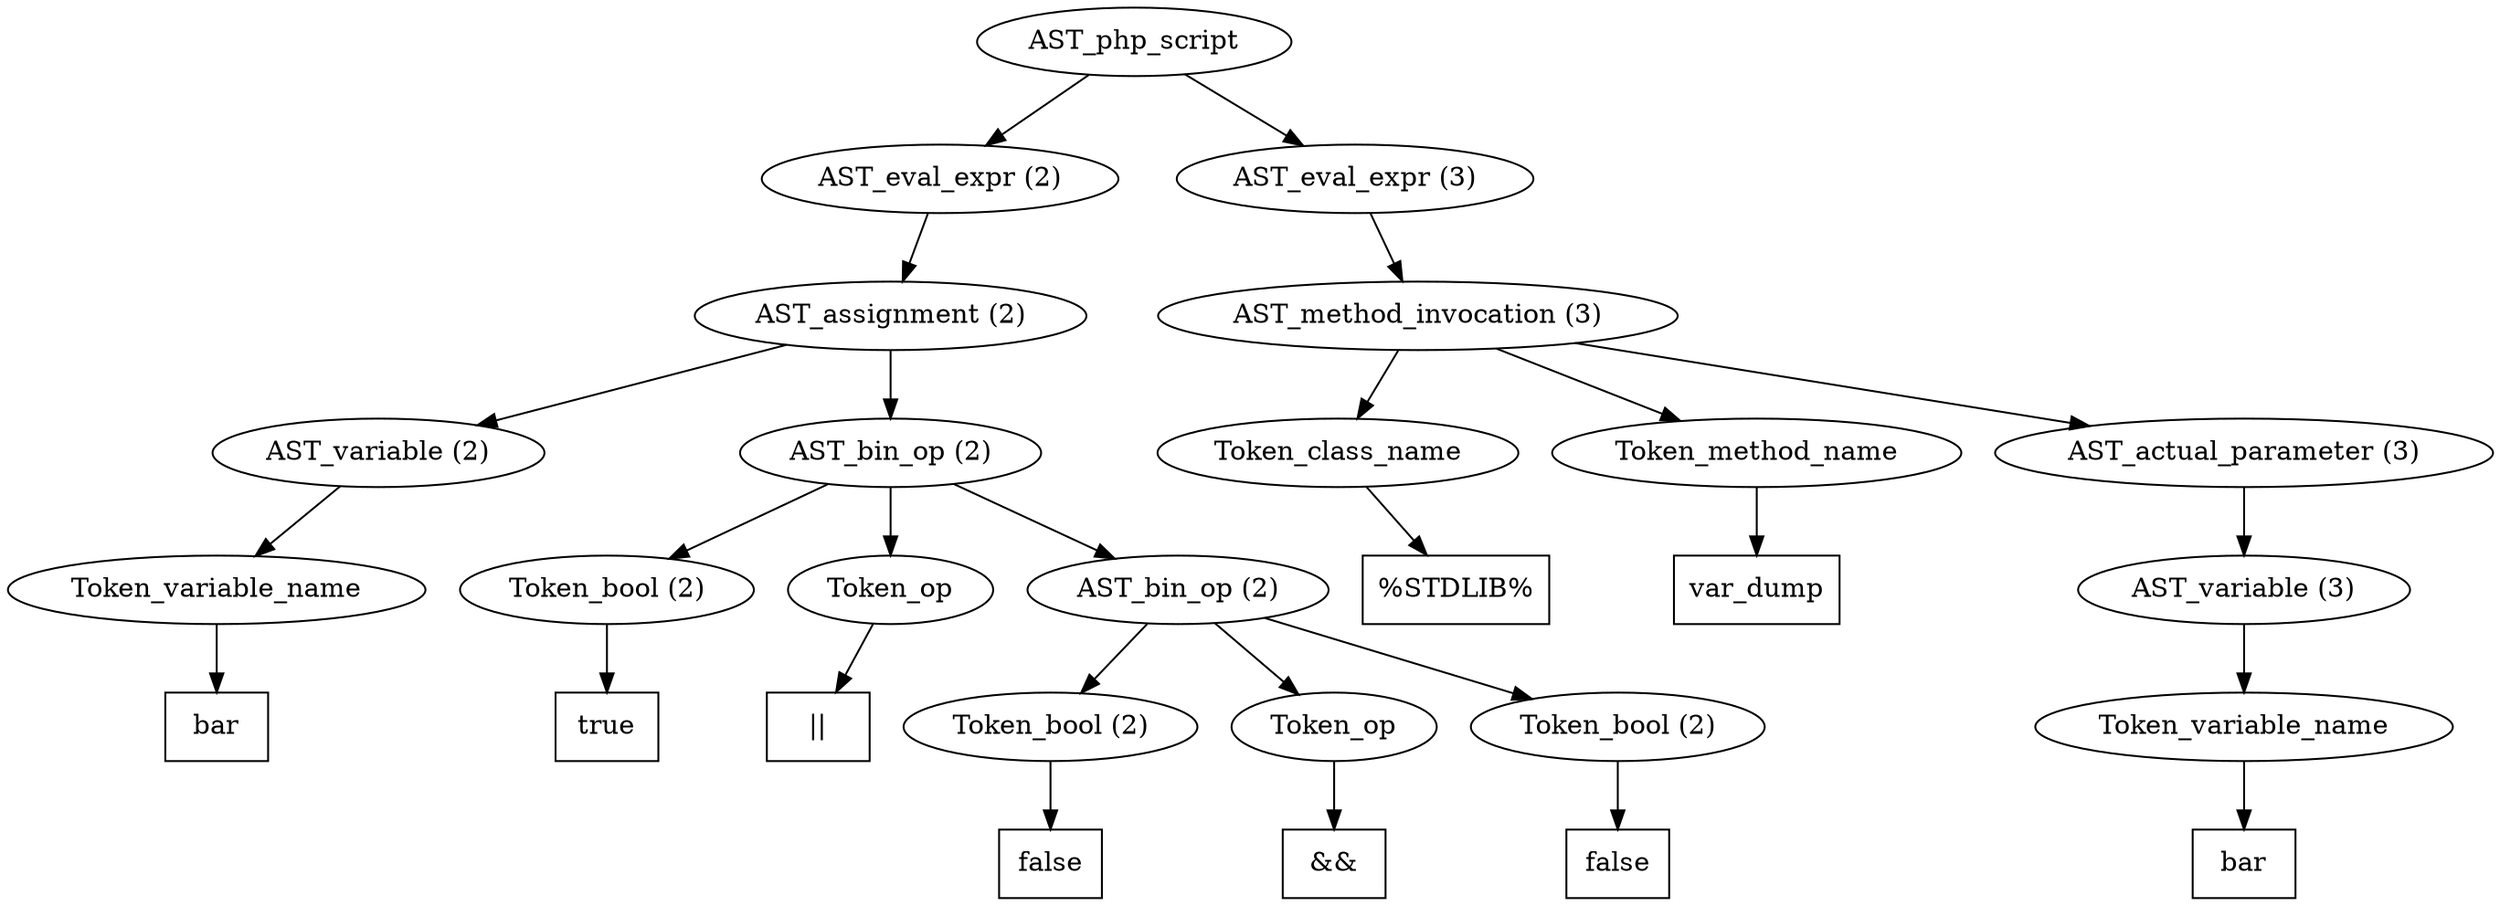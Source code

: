 /*
 * AST in dot format generated by phc -- the PHP compiler
 */

digraph AST {
node_0 [label="AST_php_script"];
node_1 [label="AST_eval_expr (2)"];
node_2 [label="AST_assignment (2)"];
node_3 [label="AST_variable (2)"];
node_4 [label="Token_variable_name"];
node_5 [label="bar", shape=box]
node_4 -> node_5;
node_3 -> node_4;
node_6 [label="AST_bin_op (2)"];
node_7 [label="Token_bool (2)"];
node_8 [label="true", shape=box]
node_7 -> node_8;
node_9 [label="Token_op"];
node_10 [label="||", shape=box]
node_9 -> node_10;
node_11 [label="AST_bin_op (2)"];
node_12 [label="Token_bool (2)"];
node_13 [label="false", shape=box]
node_12 -> node_13;
node_14 [label="Token_op"];
node_15 [label="&&", shape=box]
node_14 -> node_15;
node_16 [label="Token_bool (2)"];
node_17 [label="false", shape=box]
node_16 -> node_17;
node_11 -> node_16;
node_11 -> node_14;
node_11 -> node_12;
node_6 -> node_11;
node_6 -> node_9;
node_6 -> node_7;
node_2 -> node_6;
node_2 -> node_3;
node_1 -> node_2;
node_18 [label="AST_eval_expr (3)"];
node_19 [label="AST_method_invocation (3)"];
node_20 [label="Token_class_name"];
node_21 [label="%STDLIB%", shape=box]
node_20 -> node_21;
node_22 [label="Token_method_name"];
node_23 [label="var_dump", shape=box]
node_22 -> node_23;
node_24 [label="AST_actual_parameter (3)"];
node_25 [label="AST_variable (3)"];
node_26 [label="Token_variable_name"];
node_27 [label="bar", shape=box]
node_26 -> node_27;
node_25 -> node_26;
node_24 -> node_25;
node_19 -> node_24;
node_19 -> node_22;
node_19 -> node_20;
node_18 -> node_19;
node_0 -> node_18;
node_0 -> node_1;
}
